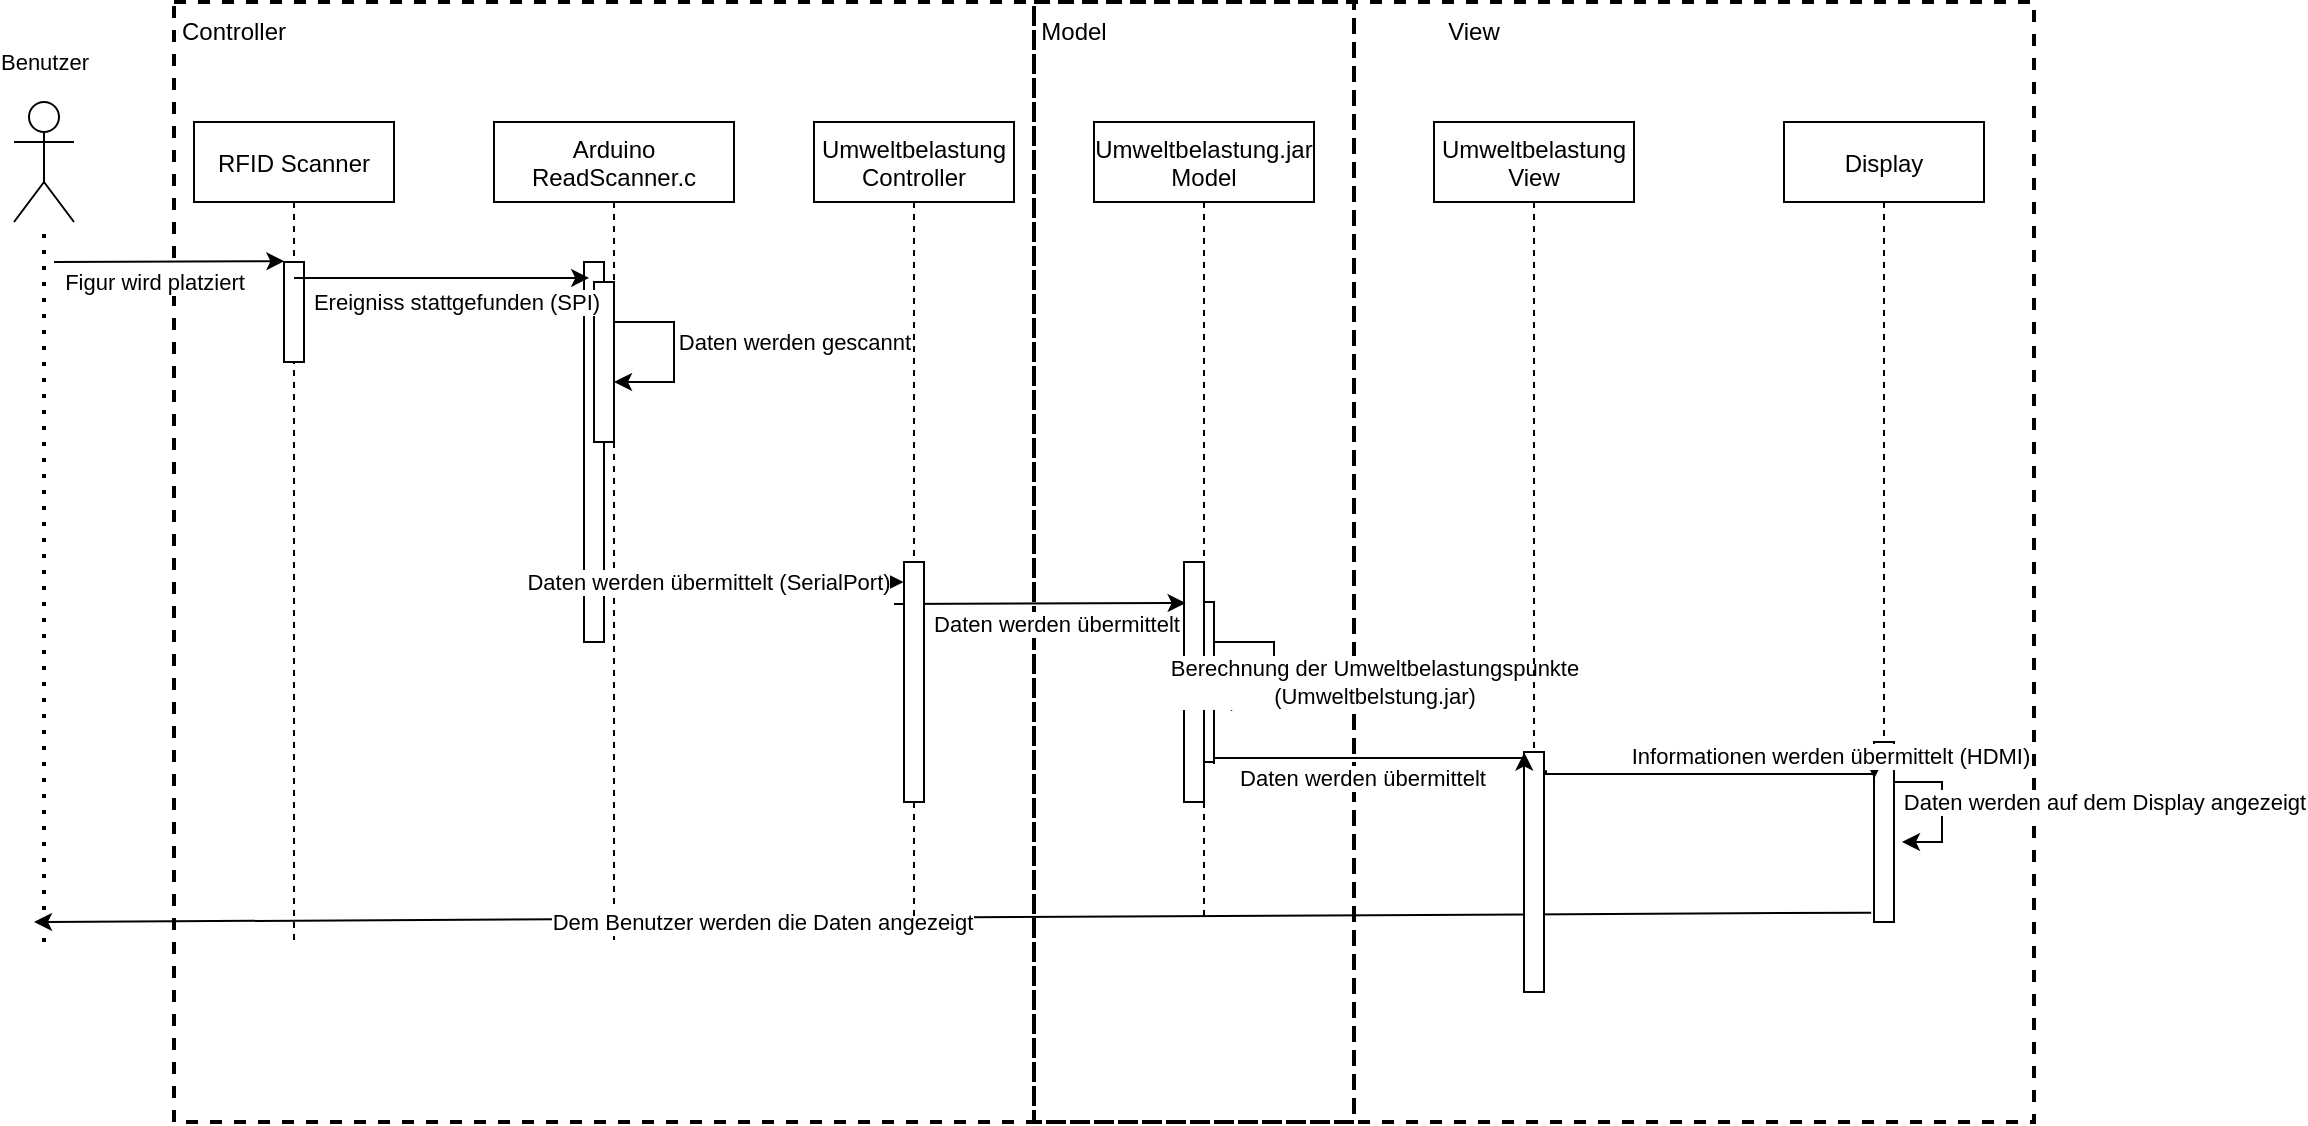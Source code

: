 <mxfile version="21.2.3" type="device">
  <diagram id="kgpKYQtTHZ0yAKxKKP6v" name="Page-1">
    <mxGraphModel dx="1207" dy="687" grid="1" gridSize="10" guides="1" tooltips="1" connect="1" arrows="1" fold="1" page="1" pageScale="1" pageWidth="850" pageHeight="1100" math="0" shadow="0">
      <root>
        <mxCell id="0" />
        <mxCell id="1" parent="0" />
        <mxCell id="gS6pbBLeeU4qE3z8Y1Gp-2" value="" style="points=[];perimeter=orthogonalPerimeter;rounded=0;shadow=0;strokeWidth=1;" vertex="1" parent="1">
          <mxGeometry x="630" y="320" width="10" height="80" as="geometry" />
        </mxCell>
        <mxCell id="gS6pbBLeeU4qE3z8Y1Gp-22" value="" style="rounded=0;whiteSpace=wrap;html=1;strokeWidth=2;fillColor=none;dashed=1;" vertex="1" parent="1">
          <mxGeometry x="120" y="20" width="590" height="560" as="geometry" />
        </mxCell>
        <mxCell id="gS6pbBLeeU4qE3z8Y1Gp-28" value="" style="rounded=0;whiteSpace=wrap;html=1;strokeWidth=2;fillColor=none;dashed=1;" vertex="1" parent="1">
          <mxGeometry x="550" y="20" width="500" height="560" as="geometry" />
        </mxCell>
        <mxCell id="gS6pbBLeeU4qE3z8Y1Gp-26" value="" style="rounded=0;whiteSpace=wrap;html=1;strokeWidth=2;fillColor=none;dashed=1;" vertex="1" parent="1">
          <mxGeometry x="550" y="20" width="160" height="560" as="geometry" />
        </mxCell>
        <mxCell id="3nuBFxr9cyL0pnOWT2aG-1" value="Arduino&#xa;ReadScanner.c" style="shape=umlLifeline;perimeter=lifelinePerimeter;container=1;collapsible=0;recursiveResize=0;rounded=0;shadow=0;strokeWidth=1;" parent="1" vertex="1">
          <mxGeometry x="280" y="80" width="120" height="410" as="geometry" />
        </mxCell>
        <mxCell id="3nuBFxr9cyL0pnOWT2aG-2" value="" style="points=[];perimeter=orthogonalPerimeter;rounded=0;shadow=0;strokeWidth=1;" parent="3nuBFxr9cyL0pnOWT2aG-1" vertex="1">
          <mxGeometry x="45" y="70" width="10" height="190" as="geometry" />
        </mxCell>
        <mxCell id="3nuBFxr9cyL0pnOWT2aG-4" value="" style="points=[];perimeter=orthogonalPerimeter;rounded=0;shadow=0;strokeWidth=1;" parent="3nuBFxr9cyL0pnOWT2aG-1" vertex="1">
          <mxGeometry x="50" y="80" width="10" height="80" as="geometry" />
        </mxCell>
        <mxCell id="nScBYCWxjY9ZavhJChGL-7" value="" style="edgeStyle=elbowEdgeStyle;elbow=horizontal;endArrow=classic;html=1;rounded=0;" parent="3nuBFxr9cyL0pnOWT2aG-1" edge="1">
          <mxGeometry width="50" height="50" relative="1" as="geometry">
            <mxPoint x="60" y="100" as="sourcePoint" />
            <mxPoint x="60" y="130" as="targetPoint" />
            <Array as="points">
              <mxPoint x="90" y="120" />
            </Array>
          </mxGeometry>
        </mxCell>
        <mxCell id="nScBYCWxjY9ZavhJChGL-8" value="Daten werden gescannt&lt;br&gt;" style="edgeLabel;html=1;align=center;verticalAlign=middle;resizable=0;points=[];" parent="nScBYCWxjY9ZavhJChGL-7" vertex="1" connectable="0">
          <mxGeometry x="-0.156" relative="1" as="geometry">
            <mxPoint x="60" y="2" as="offset" />
          </mxGeometry>
        </mxCell>
        <mxCell id="3nuBFxr9cyL0pnOWT2aG-5" value="Umweltbelastung.jar&#xa;Model" style="shape=umlLifeline;perimeter=lifelinePerimeter;container=1;collapsible=0;recursiveResize=0;rounded=0;shadow=0;strokeWidth=1;" parent="1" vertex="1">
          <mxGeometry x="580" y="80" width="110" height="400" as="geometry" />
        </mxCell>
        <mxCell id="3nuBFxr9cyL0pnOWT2aG-6" value="" style="points=[];perimeter=orthogonalPerimeter;rounded=0;shadow=0;strokeWidth=1;" parent="3nuBFxr9cyL0pnOWT2aG-5" vertex="1">
          <mxGeometry x="45" y="220" width="10" height="120" as="geometry" />
        </mxCell>
        <mxCell id="gS6pbBLeeU4qE3z8Y1Gp-37" value="" style="edgeStyle=elbowEdgeStyle;elbow=vertical;endArrow=classic;html=1;rounded=0;exitX=1.024;exitY=0.843;exitDx=0;exitDy=0;exitPerimeter=0;entryX=0.083;entryY=0.166;entryDx=0;entryDy=0;entryPerimeter=0;" edge="1" parent="3nuBFxr9cyL0pnOWT2aG-5" target="3nuBFxr9cyL0pnOWT2aG-6">
          <mxGeometry width="50" height="50" relative="1" as="geometry">
            <mxPoint x="-100" y="241" as="sourcePoint" />
            <mxPoint x="30" y="240" as="targetPoint" />
            <Array as="points" />
          </mxGeometry>
        </mxCell>
        <mxCell id="gS6pbBLeeU4qE3z8Y1Gp-38" value="Daten werden übermittelt" style="edgeLabel;html=1;align=center;verticalAlign=middle;resizable=0;points=[];" vertex="1" connectable="0" parent="gS6pbBLeeU4qE3z8Y1Gp-37">
          <mxGeometry x="-0.151" relative="1" as="geometry">
            <mxPoint x="19" y="10" as="offset" />
          </mxGeometry>
        </mxCell>
        <mxCell id="gS6pbBLeeU4qE3z8Y1Gp-3" value="" style="edgeStyle=elbowEdgeStyle;elbow=horizontal;endArrow=classic;html=1;rounded=0;" edge="1" parent="3nuBFxr9cyL0pnOWT2aG-5">
          <mxGeometry width="50" height="50" relative="1" as="geometry">
            <mxPoint x="60" y="260" as="sourcePoint" />
            <mxPoint x="60" y="290" as="targetPoint" />
            <Array as="points">
              <mxPoint x="90" y="280" />
            </Array>
          </mxGeometry>
        </mxCell>
        <mxCell id="gS6pbBLeeU4qE3z8Y1Gp-4" value="Berechnung der Umweltbelastungspunkte&lt;br&gt;(Umweltbelstung.jar)" style="edgeLabel;html=1;align=center;verticalAlign=middle;resizable=0;points=[];" vertex="1" connectable="0" parent="gS6pbBLeeU4qE3z8Y1Gp-3">
          <mxGeometry x="-0.156" relative="1" as="geometry">
            <mxPoint x="50" y="12" as="offset" />
          </mxGeometry>
        </mxCell>
        <mxCell id="nScBYCWxjY9ZavhJChGL-9" value="Display" style="shape=umlLifeline;perimeter=lifelinePerimeter;container=1;collapsible=0;recursiveResize=0;rounded=0;shadow=0;strokeWidth=1;" parent="1" vertex="1">
          <mxGeometry x="925" y="80" width="100" height="360" as="geometry" />
        </mxCell>
        <mxCell id="nScBYCWxjY9ZavhJChGL-15" value="" style="edgeStyle=elbowEdgeStyle;elbow=vertical;endArrow=classic;html=1;rounded=0;exitX=1.024;exitY=0.843;exitDx=0;exitDy=0;exitPerimeter=0;entryX=-0.024;entryY=0.079;entryDx=0;entryDy=0;entryPerimeter=0;" parent="1" source="3nuBFxr9cyL0pnOWT2aG-2" target="gS6pbBLeeU4qE3z8Y1Gp-35" edge="1">
          <mxGeometry width="50" height="50" relative="1" as="geometry">
            <mxPoint x="530" y="300" as="sourcePoint" />
            <mxPoint x="610" y="310" as="targetPoint" />
            <Array as="points">
              <mxPoint x="470" y="310" />
            </Array>
          </mxGeometry>
        </mxCell>
        <mxCell id="nScBYCWxjY9ZavhJChGL-16" value="Daten werden übermittelt (SerialPort)" style="edgeLabel;html=1;align=center;verticalAlign=middle;resizable=0;points=[];" parent="nScBYCWxjY9ZavhJChGL-15" vertex="1" connectable="0">
          <mxGeometry x="-0.151" relative="1" as="geometry">
            <mxPoint x="-12" as="offset" />
          </mxGeometry>
        </mxCell>
        <mxCell id="nScBYCWxjY9ZavhJChGL-10" value="" style="points=[];perimeter=orthogonalPerimeter;rounded=0;shadow=0;strokeWidth=1;" parent="1" vertex="1">
          <mxGeometry x="970" y="390" width="10" height="90" as="geometry" />
        </mxCell>
        <mxCell id="nScBYCWxjY9ZavhJChGL-19" value="Informationen werden übermittelt (HDMI)" style="edgeStyle=elbowEdgeStyle;elbow=vertical;endArrow=classic;html=1;rounded=0;exitX=1.1;exitY=0.076;exitDx=0;exitDy=0;exitPerimeter=0;entryX=0.014;entryY=0.203;entryDx=0;entryDy=0;entryPerimeter=0;" parent="1" edge="1" target="nScBYCWxjY9ZavhJChGL-10" source="gS6pbBLeeU4qE3z8Y1Gp-33">
          <mxGeometry x="0.714" y="9" width="50" height="50" relative="1" as="geometry">
            <mxPoint x="640" y="410" as="sourcePoint" />
            <mxPoint x="920" y="400" as="targetPoint" />
            <Array as="points" />
            <mxPoint as="offset" />
          </mxGeometry>
        </mxCell>
        <mxCell id="nScBYCWxjY9ZavhJChGL-17" value="" style="edgeStyle=segmentEdgeStyle;endArrow=classic;html=1;rounded=0;exitX=1.1;exitY=0.05;exitDx=0;exitDy=0;exitPerimeter=0;" parent="1" edge="1">
          <mxGeometry width="50" height="50" relative="1" as="geometry">
            <mxPoint x="980" y="404.5" as="sourcePoint" />
            <mxPoint x="984" y="440" as="targetPoint" />
            <Array as="points">
              <mxPoint x="980" y="410" />
              <mxPoint x="1004" y="410" />
              <mxPoint x="1004" y="440" />
            </Array>
          </mxGeometry>
        </mxCell>
        <mxCell id="nScBYCWxjY9ZavhJChGL-18" value="Daten werden auf dem Display angezeigt" style="edgeLabel;html=1;align=center;verticalAlign=middle;resizable=0;points=[];" parent="nScBYCWxjY9ZavhJChGL-17" vertex="1" connectable="0">
          <mxGeometry x="0.02" y="1" relative="1" as="geometry">
            <mxPoint x="80" y="-1" as="offset" />
          </mxGeometry>
        </mxCell>
        <mxCell id="gS6pbBLeeU4qE3z8Y1Gp-5" value="RFID Scanner" style="shape=umlLifeline;perimeter=lifelinePerimeter;container=1;collapsible=0;recursiveResize=0;rounded=0;shadow=0;strokeWidth=1;" vertex="1" parent="1">
          <mxGeometry x="130" y="80" width="100" height="410" as="geometry" />
        </mxCell>
        <mxCell id="gS6pbBLeeU4qE3z8Y1Gp-6" value="" style="points=[];perimeter=orthogonalPerimeter;rounded=0;shadow=0;strokeWidth=1;" vertex="1" parent="gS6pbBLeeU4qE3z8Y1Gp-5">
          <mxGeometry x="45" y="70" width="10" height="50" as="geometry" />
        </mxCell>
        <mxCell id="gS6pbBLeeU4qE3z8Y1Gp-10" value="" style="endArrow=classic;html=1;rounded=0;entryX=0.26;entryY=0.042;entryDx=0;entryDy=0;entryPerimeter=0;" edge="1" parent="1" source="gS6pbBLeeU4qE3z8Y1Gp-5" target="3nuBFxr9cyL0pnOWT2aG-2">
          <mxGeometry width="50" height="50" relative="1" as="geometry">
            <mxPoint x="260" y="210" as="sourcePoint" />
            <mxPoint x="310" y="160" as="targetPoint" />
          </mxGeometry>
        </mxCell>
        <mxCell id="gS6pbBLeeU4qE3z8Y1Gp-11" value="Ereigniss stattgefunden (SPI)" style="edgeLabel;html=1;align=center;verticalAlign=middle;resizable=0;points=[];" vertex="1" connectable="0" parent="gS6pbBLeeU4qE3z8Y1Gp-10">
          <mxGeometry x="-0.486" y="2" relative="1" as="geometry">
            <mxPoint x="43" y="14" as="offset" />
          </mxGeometry>
        </mxCell>
        <mxCell id="gS6pbBLeeU4qE3z8Y1Gp-12" value="" style="endArrow=classic;html=1;rounded=0;entryX=0.02;entryY=-0.008;entryDx=0;entryDy=0;entryPerimeter=0;" edge="1" parent="1" target="gS6pbBLeeU4qE3z8Y1Gp-6">
          <mxGeometry width="50" height="50" relative="1" as="geometry">
            <mxPoint x="60" y="150" as="sourcePoint" />
            <mxPoint x="140" y="150" as="targetPoint" />
          </mxGeometry>
        </mxCell>
        <mxCell id="gS6pbBLeeU4qE3z8Y1Gp-13" value="Figur wird platziert" style="edgeLabel;html=1;align=center;verticalAlign=middle;resizable=0;points=[];" vertex="1" connectable="0" parent="gS6pbBLeeU4qE3z8Y1Gp-12">
          <mxGeometry x="-0.417" y="-1" relative="1" as="geometry">
            <mxPoint x="16" y="9" as="offset" />
          </mxGeometry>
        </mxCell>
        <mxCell id="gS6pbBLeeU4qE3z8Y1Gp-19" value="" style="shape=umlActor;verticalLabelPosition=bottom;verticalAlign=top;html=1;outlineConnect=0;" vertex="1" parent="1">
          <mxGeometry x="40" y="70" width="30" height="60" as="geometry" />
        </mxCell>
        <mxCell id="gS6pbBLeeU4qE3z8Y1Gp-20" value="" style="endArrow=none;dashed=1;html=1;dashPattern=1 3;strokeWidth=2;rounded=0;" edge="1" parent="1" target="gS6pbBLeeU4qE3z8Y1Gp-19">
          <mxGeometry width="50" height="50" relative="1" as="geometry">
            <mxPoint x="55" y="490" as="sourcePoint" />
            <mxPoint x="60" y="190" as="targetPoint" />
          </mxGeometry>
        </mxCell>
        <mxCell id="gS6pbBLeeU4qE3z8Y1Gp-21" value="Benutzer" style="edgeLabel;html=1;align=center;verticalAlign=middle;resizable=0;points=[];" vertex="1" connectable="0" parent="gS6pbBLeeU4qE3z8Y1Gp-20">
          <mxGeometry x="0.906" relative="1" as="geometry">
            <mxPoint y="-97" as="offset" />
          </mxGeometry>
        </mxCell>
        <mxCell id="gS6pbBLeeU4qE3z8Y1Gp-25" value="Controller" style="text;html=1;strokeColor=none;fillColor=none;align=center;verticalAlign=middle;whiteSpace=wrap;rounded=0;" vertex="1" parent="1">
          <mxGeometry x="120" y="20" width="60" height="30" as="geometry" />
        </mxCell>
        <mxCell id="gS6pbBLeeU4qE3z8Y1Gp-27" value="Model" style="text;html=1;strokeColor=none;fillColor=none;align=center;verticalAlign=middle;whiteSpace=wrap;rounded=0;" vertex="1" parent="1">
          <mxGeometry x="540" y="20" width="60" height="30" as="geometry" />
        </mxCell>
        <mxCell id="gS6pbBLeeU4qE3z8Y1Gp-29" value="View" style="text;html=1;strokeColor=none;fillColor=none;align=center;verticalAlign=middle;whiteSpace=wrap;rounded=0;" vertex="1" parent="1">
          <mxGeometry x="740" y="20" width="60" height="30" as="geometry" />
        </mxCell>
        <mxCell id="gS6pbBLeeU4qE3z8Y1Gp-31" value="Dem Benutzer werden die Daten angezeigt" style="endArrow=classic;html=1;rounded=0;exitX=-0.141;exitY=0.948;exitDx=0;exitDy=0;exitPerimeter=0;" edge="1" parent="1" source="nScBYCWxjY9ZavhJChGL-10">
          <mxGeometry x="0.208" y="2" width="50" height="50" relative="1" as="geometry">
            <mxPoint x="490" y="330" as="sourcePoint" />
            <mxPoint x="50" y="480" as="targetPoint" />
            <mxPoint as="offset" />
          </mxGeometry>
        </mxCell>
        <mxCell id="gS6pbBLeeU4qE3z8Y1Gp-32" value="Umweltbelastung&#xa;View" style="shape=umlLifeline;perimeter=lifelinePerimeter;container=1;collapsible=0;recursiveResize=0;rounded=0;shadow=0;strokeWidth=1;" vertex="1" parent="1">
          <mxGeometry x="750" y="80" width="100" height="405" as="geometry" />
        </mxCell>
        <mxCell id="gS6pbBLeeU4qE3z8Y1Gp-33" value="" style="points=[];perimeter=orthogonalPerimeter;rounded=0;shadow=0;strokeWidth=1;" vertex="1" parent="gS6pbBLeeU4qE3z8Y1Gp-32">
          <mxGeometry x="45" y="315" width="10" height="120" as="geometry" />
        </mxCell>
        <mxCell id="gS6pbBLeeU4qE3z8Y1Gp-34" value="Umweltbelastung&#xa;Controller" style="shape=umlLifeline;perimeter=lifelinePerimeter;container=1;collapsible=0;recursiveResize=0;rounded=0;shadow=0;strokeWidth=1;" vertex="1" parent="1">
          <mxGeometry x="440" y="80" width="100" height="400" as="geometry" />
        </mxCell>
        <mxCell id="gS6pbBLeeU4qE3z8Y1Gp-35" value="" style="points=[];perimeter=orthogonalPerimeter;rounded=0;shadow=0;strokeWidth=1;" vertex="1" parent="gS6pbBLeeU4qE3z8Y1Gp-34">
          <mxGeometry x="45" y="220" width="10" height="120" as="geometry" />
        </mxCell>
        <mxCell id="gS6pbBLeeU4qE3z8Y1Gp-39" value="" style="edgeStyle=elbowEdgeStyle;elbow=vertical;endArrow=classic;html=1;rounded=0;exitX=1.024;exitY=0.843;exitDx=0;exitDy=0;exitPerimeter=0;entryX=0.014;entryY=0.002;entryDx=0;entryDy=0;entryPerimeter=0;" edge="1" parent="1" target="gS6pbBLeeU4qE3z8Y1Gp-33">
          <mxGeometry width="50" height="50" relative="1" as="geometry">
            <mxPoint x="640" y="401" as="sourcePoint" />
            <mxPoint x="786" y="400" as="targetPoint" />
            <Array as="points" />
          </mxGeometry>
        </mxCell>
        <mxCell id="gS6pbBLeeU4qE3z8Y1Gp-40" value="Daten werden übermittelt" style="edgeLabel;html=1;align=center;verticalAlign=middle;resizable=0;points=[];" vertex="1" connectable="0" parent="gS6pbBLeeU4qE3z8Y1Gp-39">
          <mxGeometry x="-0.151" relative="1" as="geometry">
            <mxPoint x="8" y="10" as="offset" />
          </mxGeometry>
        </mxCell>
      </root>
    </mxGraphModel>
  </diagram>
</mxfile>
